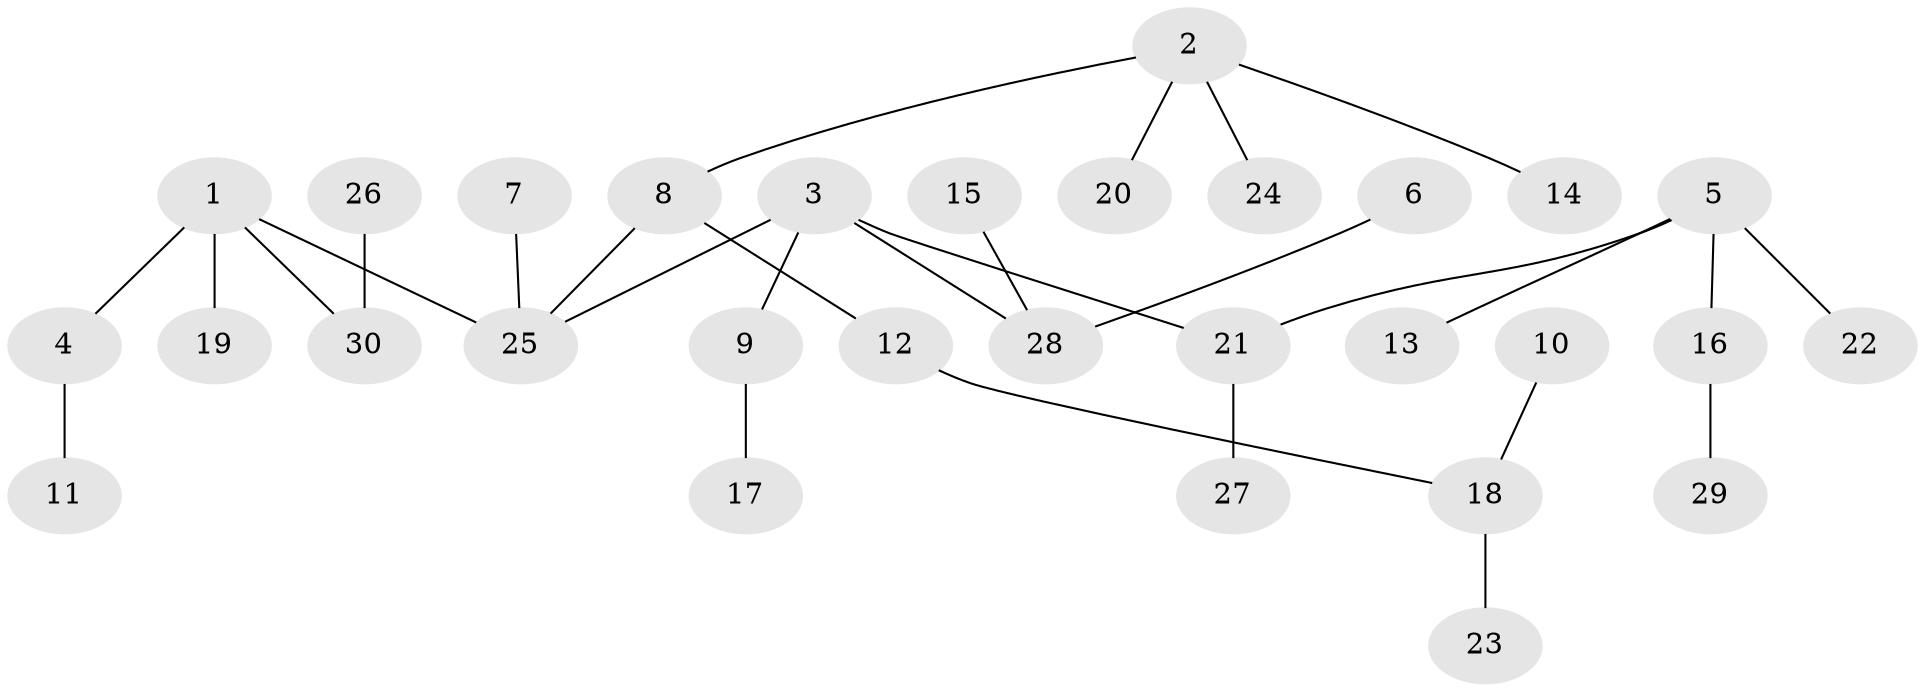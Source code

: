 // original degree distribution, {6: 0.02666666666666667, 1: 0.48, 4: 0.08, 5: 0.04, 2: 0.30666666666666664, 3: 0.06666666666666667}
// Generated by graph-tools (version 1.1) at 2025/37/03/04/25 23:37:30]
// undirected, 30 vertices, 29 edges
graph export_dot {
  node [color=gray90,style=filled];
  1;
  2;
  3;
  4;
  5;
  6;
  7;
  8;
  9;
  10;
  11;
  12;
  13;
  14;
  15;
  16;
  17;
  18;
  19;
  20;
  21;
  22;
  23;
  24;
  25;
  26;
  27;
  28;
  29;
  30;
  1 -- 4 [weight=1.0];
  1 -- 19 [weight=1.0];
  1 -- 25 [weight=1.0];
  1 -- 30 [weight=1.0];
  2 -- 8 [weight=1.0];
  2 -- 14 [weight=1.0];
  2 -- 20 [weight=1.0];
  2 -- 24 [weight=1.0];
  3 -- 9 [weight=1.0];
  3 -- 21 [weight=1.0];
  3 -- 25 [weight=1.0];
  3 -- 28 [weight=1.0];
  4 -- 11 [weight=1.0];
  5 -- 13 [weight=1.0];
  5 -- 16 [weight=1.0];
  5 -- 21 [weight=1.0];
  5 -- 22 [weight=1.0];
  6 -- 28 [weight=1.0];
  7 -- 25 [weight=1.0];
  8 -- 12 [weight=1.0];
  8 -- 25 [weight=1.0];
  9 -- 17 [weight=1.0];
  10 -- 18 [weight=1.0];
  12 -- 18 [weight=1.0];
  15 -- 28 [weight=1.0];
  16 -- 29 [weight=1.0];
  18 -- 23 [weight=1.0];
  21 -- 27 [weight=1.0];
  26 -- 30 [weight=1.0];
}
